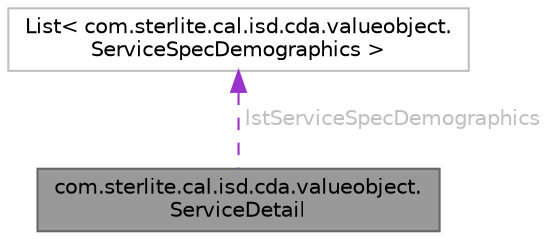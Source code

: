 digraph "com.sterlite.cal.isd.cda.valueobject.ServiceDetail"
{
 // LATEX_PDF_SIZE
  bgcolor="transparent";
  edge [fontname=Helvetica,fontsize=10,labelfontname=Helvetica,labelfontsize=10];
  node [fontname=Helvetica,fontsize=10,shape=box,height=0.2,width=0.4];
  Node1 [id="Node000001",label="com.sterlite.cal.isd.cda.valueobject.\lServiceDetail",height=0.2,width=0.4,color="gray40", fillcolor="grey60", style="filled", fontcolor="black",tooltip=" "];
  Node2 -> Node1 [id="edge1_Node000001_Node000002",dir="back",color="darkorchid3",style="dashed",tooltip=" ",label=" lstServiceSpecDemographics",fontcolor="grey" ];
  Node2 [id="Node000002",label="List\< com.sterlite.cal.isd.cda.valueobject.\lServiceSpecDemographics \>",height=0.2,width=0.4,color="grey75", fillcolor="white", style="filled",tooltip=" "];
}
